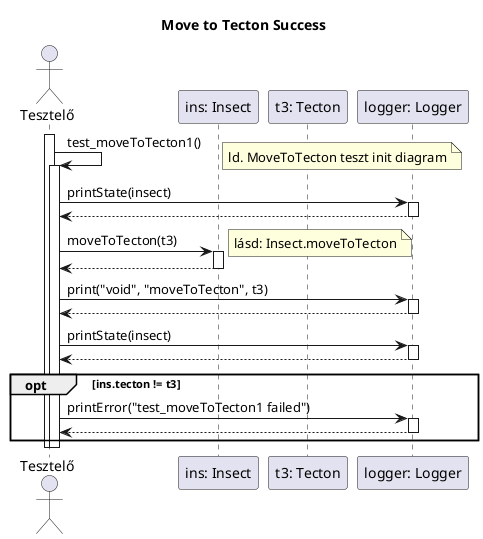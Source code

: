 @startuml test_moveToTecton1

title Move to Tecton Success

actor "Tesztelő" as t
participant "ins: Insect" as i
participant "t3: Tecton" as t3
participant "logger: Logger" as logger

activate t
t -> t: test_moveToTecton1()
note right: ld. MoveToTecton teszt init diagram
activate t

	t -> logger: printState(insect)
	activate logger

	t <-- logger
	deactivate logger

	t -> i: moveToTecton(t3)
	activate i
	note right: lásd: Insect.moveToTecton

	t <-- i
	deactivate i

	t -> logger: print("void", "moveToTecton", t3)
	activate logger

	t <-- logger
	deactivate logger

	t -> logger: printState(insect)
	activate logger
	t <-- logger
	deactivate logger

	opt ins.tecton != t3
		t -> logger: printError("test_moveToTecton1 failed")
		activate logger

		t <-- logger
		deactivate logger
	end

	deactivate t
deactivate t


@enduml